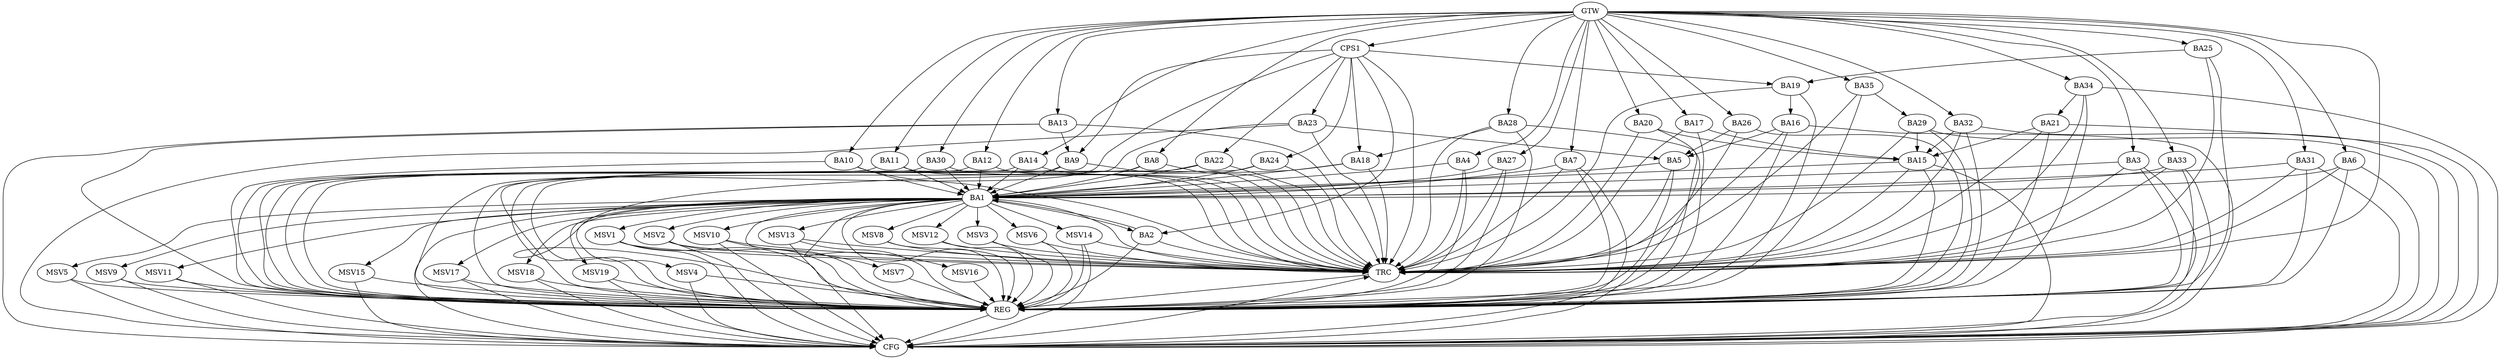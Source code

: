 strict digraph G {
  BA1 [ label="BA1" ];
  BA2 [ label="BA2" ];
  BA3 [ label="BA3" ];
  BA4 [ label="BA4" ];
  BA5 [ label="BA5" ];
  BA6 [ label="BA6" ];
  BA7 [ label="BA7" ];
  BA8 [ label="BA8" ];
  BA9 [ label="BA9" ];
  BA10 [ label="BA10" ];
  BA11 [ label="BA11" ];
  BA12 [ label="BA12" ];
  BA13 [ label="BA13" ];
  BA14 [ label="BA14" ];
  BA15 [ label="BA15" ];
  BA16 [ label="BA16" ];
  BA17 [ label="BA17" ];
  BA18 [ label="BA18" ];
  BA19 [ label="BA19" ];
  BA20 [ label="BA20" ];
  BA21 [ label="BA21" ];
  BA22 [ label="BA22" ];
  BA23 [ label="BA23" ];
  BA24 [ label="BA24" ];
  BA25 [ label="BA25" ];
  BA26 [ label="BA26" ];
  BA27 [ label="BA27" ];
  BA28 [ label="BA28" ];
  BA29 [ label="BA29" ];
  BA30 [ label="BA30" ];
  BA31 [ label="BA31" ];
  BA32 [ label="BA32" ];
  BA33 [ label="BA33" ];
  BA34 [ label="BA34" ];
  BA35 [ label="BA35" ];
  CPS1 [ label="CPS1" ];
  GTW [ label="GTW" ];
  REG [ label="REG" ];
  CFG [ label="CFG" ];
  TRC [ label="TRC" ];
  MSV1 [ label="MSV1" ];
  MSV2 [ label="MSV2" ];
  MSV3 [ label="MSV3" ];
  MSV4 [ label="MSV4" ];
  MSV5 [ label="MSV5" ];
  MSV6 [ label="MSV6" ];
  MSV7 [ label="MSV7" ];
  MSV8 [ label="MSV8" ];
  MSV9 [ label="MSV9" ];
  MSV10 [ label="MSV10" ];
  MSV11 [ label="MSV11" ];
  MSV12 [ label="MSV12" ];
  MSV13 [ label="MSV13" ];
  MSV14 [ label="MSV14" ];
  MSV15 [ label="MSV15" ];
  MSV16 [ label="MSV16" ];
  MSV17 [ label="MSV17" ];
  MSV18 [ label="MSV18" ];
  MSV19 [ label="MSV19" ];
  BA1 -> BA2;
  BA2 -> BA1;
  BA3 -> BA1;
  BA4 -> BA1;
  BA5 -> BA1;
  BA6 -> BA1;
  BA7 -> BA1;
  BA8 -> BA1;
  BA9 -> BA1;
  BA10 -> BA1;
  BA11 -> BA1;
  BA12 -> BA1;
  BA13 -> BA9;
  BA14 -> BA1;
  BA15 -> BA1;
  BA16 -> BA5;
  BA17 -> BA15;
  BA18 -> BA1;
  BA19 -> BA16;
  BA20 -> BA15;
  BA21 -> BA15;
  BA22 -> BA1;
  BA23 -> BA5;
  BA24 -> BA1;
  BA25 -> BA19;
  BA26 -> BA5;
  BA27 -> BA1;
  BA28 -> BA18;
  BA29 -> BA15;
  BA30 -> BA1;
  BA31 -> BA1;
  BA32 -> BA15;
  BA33 -> BA1;
  BA34 -> BA21;
  BA35 -> BA29;
  CPS1 -> BA22;
  CPS1 -> BA19;
  CPS1 -> BA24;
  CPS1 -> BA18;
  CPS1 -> BA9;
  CPS1 -> BA2;
  CPS1 -> BA23;
  GTW -> BA3;
  GTW -> BA4;
  GTW -> BA6;
  GTW -> BA7;
  GTW -> BA8;
  GTW -> BA10;
  GTW -> BA11;
  GTW -> BA12;
  GTW -> BA13;
  GTW -> BA14;
  GTW -> BA17;
  GTW -> BA20;
  GTW -> BA25;
  GTW -> BA26;
  GTW -> BA27;
  GTW -> BA28;
  GTW -> BA30;
  GTW -> BA31;
  GTW -> BA32;
  GTW -> BA33;
  GTW -> BA34;
  GTW -> BA35;
  GTW -> CPS1;
  BA1 -> REG;
  BA2 -> REG;
  BA3 -> REG;
  BA4 -> REG;
  BA5 -> REG;
  BA6 -> REG;
  BA7 -> REG;
  BA8 -> REG;
  BA9 -> REG;
  BA10 -> REG;
  BA11 -> REG;
  BA12 -> REG;
  BA13 -> REG;
  BA14 -> REG;
  BA15 -> REG;
  BA16 -> REG;
  BA17 -> REG;
  BA18 -> REG;
  BA19 -> REG;
  BA20 -> REG;
  BA21 -> REG;
  BA22 -> REG;
  BA23 -> REG;
  BA24 -> REG;
  BA25 -> REG;
  BA26 -> REG;
  BA27 -> REG;
  BA28 -> REG;
  BA29 -> REG;
  BA30 -> REG;
  BA31 -> REG;
  BA32 -> REG;
  BA33 -> REG;
  BA34 -> REG;
  BA35 -> REG;
  CPS1 -> REG;
  BA6 -> CFG;
  BA1 -> CFG;
  BA21 -> CFG;
  BA28 -> CFG;
  BA7 -> CFG;
  BA31 -> CFG;
  BA34 -> CFG;
  BA23 -> CFG;
  BA15 -> CFG;
  BA32 -> CFG;
  BA13 -> CFG;
  BA16 -> CFG;
  BA3 -> CFG;
  BA33 -> CFG;
  BA29 -> CFG;
  REG -> CFG;
  BA1 -> TRC;
  BA2 -> TRC;
  BA3 -> TRC;
  BA4 -> TRC;
  BA5 -> TRC;
  BA6 -> TRC;
  BA7 -> TRC;
  BA8 -> TRC;
  BA9 -> TRC;
  BA10 -> TRC;
  BA11 -> TRC;
  BA12 -> TRC;
  BA13 -> TRC;
  BA14 -> TRC;
  BA15 -> TRC;
  BA16 -> TRC;
  BA17 -> TRC;
  BA18 -> TRC;
  BA19 -> TRC;
  BA20 -> TRC;
  BA21 -> TRC;
  BA22 -> TRC;
  BA23 -> TRC;
  BA24 -> TRC;
  BA25 -> TRC;
  BA26 -> TRC;
  BA27 -> TRC;
  BA28 -> TRC;
  BA29 -> TRC;
  BA30 -> TRC;
  BA31 -> TRC;
  BA32 -> TRC;
  BA33 -> TRC;
  BA34 -> TRC;
  BA35 -> TRC;
  CPS1 -> TRC;
  GTW -> TRC;
  CFG -> TRC;
  TRC -> REG;
  BA1 -> MSV1;
  MSV1 -> REG;
  MSV1 -> TRC;
  MSV1 -> CFG;
  BA1 -> MSV2;
  BA1 -> MSV3;
  MSV2 -> REG;
  MSV2 -> TRC;
  MSV2 -> CFG;
  MSV3 -> REG;
  MSV3 -> TRC;
  BA1 -> MSV4;
  BA1 -> MSV5;
  BA1 -> MSV6;
  BA1 -> MSV7;
  BA1 -> MSV8;
  MSV4 -> REG;
  MSV4 -> CFG;
  MSV5 -> REG;
  MSV5 -> CFG;
  MSV6 -> REG;
  MSV6 -> TRC;
  MSV7 -> REG;
  MSV8 -> REG;
  MSV8 -> TRC;
  BA1 -> MSV9;
  BA1 -> MSV10;
  BA1 -> MSV11;
  MSV9 -> REG;
  MSV9 -> CFG;
  MSV10 -> REG;
  MSV10 -> TRC;
  MSV10 -> CFG;
  MSV11 -> REG;
  MSV11 -> CFG;
  BA1 -> MSV12;
  MSV12 -> REG;
  MSV12 -> TRC;
  BA1 -> MSV13;
  BA1 -> MSV14;
  MSV13 -> REG;
  MSV13 -> TRC;
  MSV13 -> CFG;
  MSV14 -> REG;
  MSV14 -> TRC;
  MSV14 -> CFG;
  BA1 -> MSV15;
  MSV15 -> REG;
  MSV15 -> CFG;
  BA1 -> MSV16;
  MSV16 -> REG;
  BA1 -> MSV17;
  BA1 -> MSV18;
  BA1 -> MSV19;
  MSV17 -> REG;
  MSV17 -> CFG;
  MSV18 -> REG;
  MSV18 -> CFG;
  MSV19 -> REG;
  MSV19 -> CFG;
}
